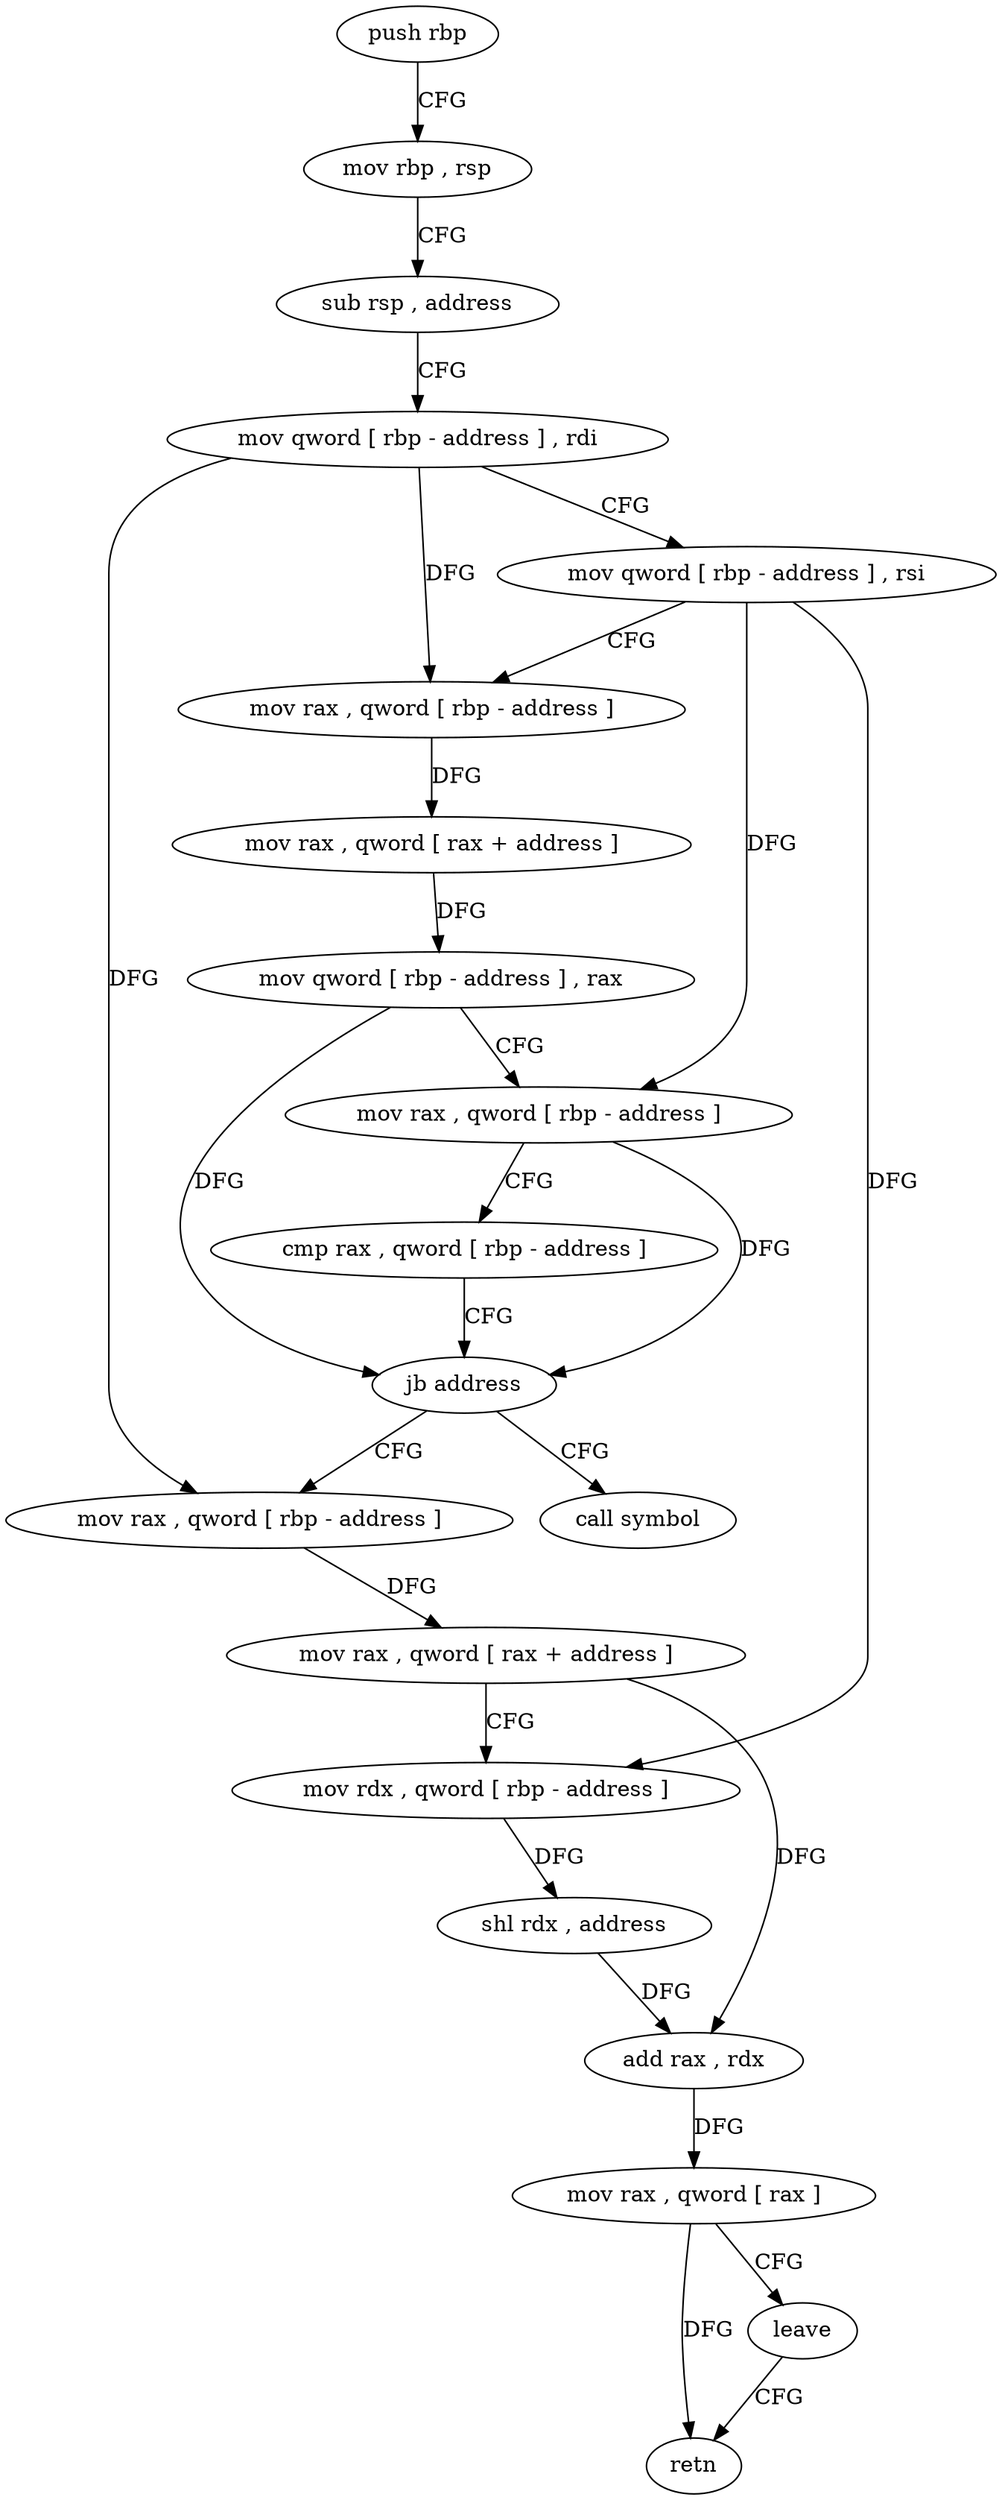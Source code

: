 digraph "func" {
"192527" [label = "push rbp" ]
"192528" [label = "mov rbp , rsp" ]
"192531" [label = "sub rsp , address" ]
"192535" [label = "mov qword [ rbp - address ] , rdi" ]
"192539" [label = "mov qword [ rbp - address ] , rsi" ]
"192543" [label = "mov rax , qword [ rbp - address ]" ]
"192547" [label = "mov rax , qword [ rax + address ]" ]
"192551" [label = "mov qword [ rbp - address ] , rax" ]
"192555" [label = "mov rax , qword [ rbp - address ]" ]
"192559" [label = "cmp rax , qword [ rbp - address ]" ]
"192563" [label = "jb address" ]
"192570" [label = "mov rax , qword [ rbp - address ]" ]
"192565" [label = "call symbol" ]
"192574" [label = "mov rax , qword [ rax + address ]" ]
"192578" [label = "mov rdx , qword [ rbp - address ]" ]
"192582" [label = "shl rdx , address" ]
"192586" [label = "add rax , rdx" ]
"192589" [label = "mov rax , qword [ rax ]" ]
"192592" [label = "leave" ]
"192593" [label = "retn" ]
"192527" -> "192528" [ label = "CFG" ]
"192528" -> "192531" [ label = "CFG" ]
"192531" -> "192535" [ label = "CFG" ]
"192535" -> "192539" [ label = "CFG" ]
"192535" -> "192543" [ label = "DFG" ]
"192535" -> "192570" [ label = "DFG" ]
"192539" -> "192543" [ label = "CFG" ]
"192539" -> "192555" [ label = "DFG" ]
"192539" -> "192578" [ label = "DFG" ]
"192543" -> "192547" [ label = "DFG" ]
"192547" -> "192551" [ label = "DFG" ]
"192551" -> "192555" [ label = "CFG" ]
"192551" -> "192563" [ label = "DFG" ]
"192555" -> "192559" [ label = "CFG" ]
"192555" -> "192563" [ label = "DFG" ]
"192559" -> "192563" [ label = "CFG" ]
"192563" -> "192570" [ label = "CFG" ]
"192563" -> "192565" [ label = "CFG" ]
"192570" -> "192574" [ label = "DFG" ]
"192574" -> "192578" [ label = "CFG" ]
"192574" -> "192586" [ label = "DFG" ]
"192578" -> "192582" [ label = "DFG" ]
"192582" -> "192586" [ label = "DFG" ]
"192586" -> "192589" [ label = "DFG" ]
"192589" -> "192592" [ label = "CFG" ]
"192589" -> "192593" [ label = "DFG" ]
"192592" -> "192593" [ label = "CFG" ]
}
